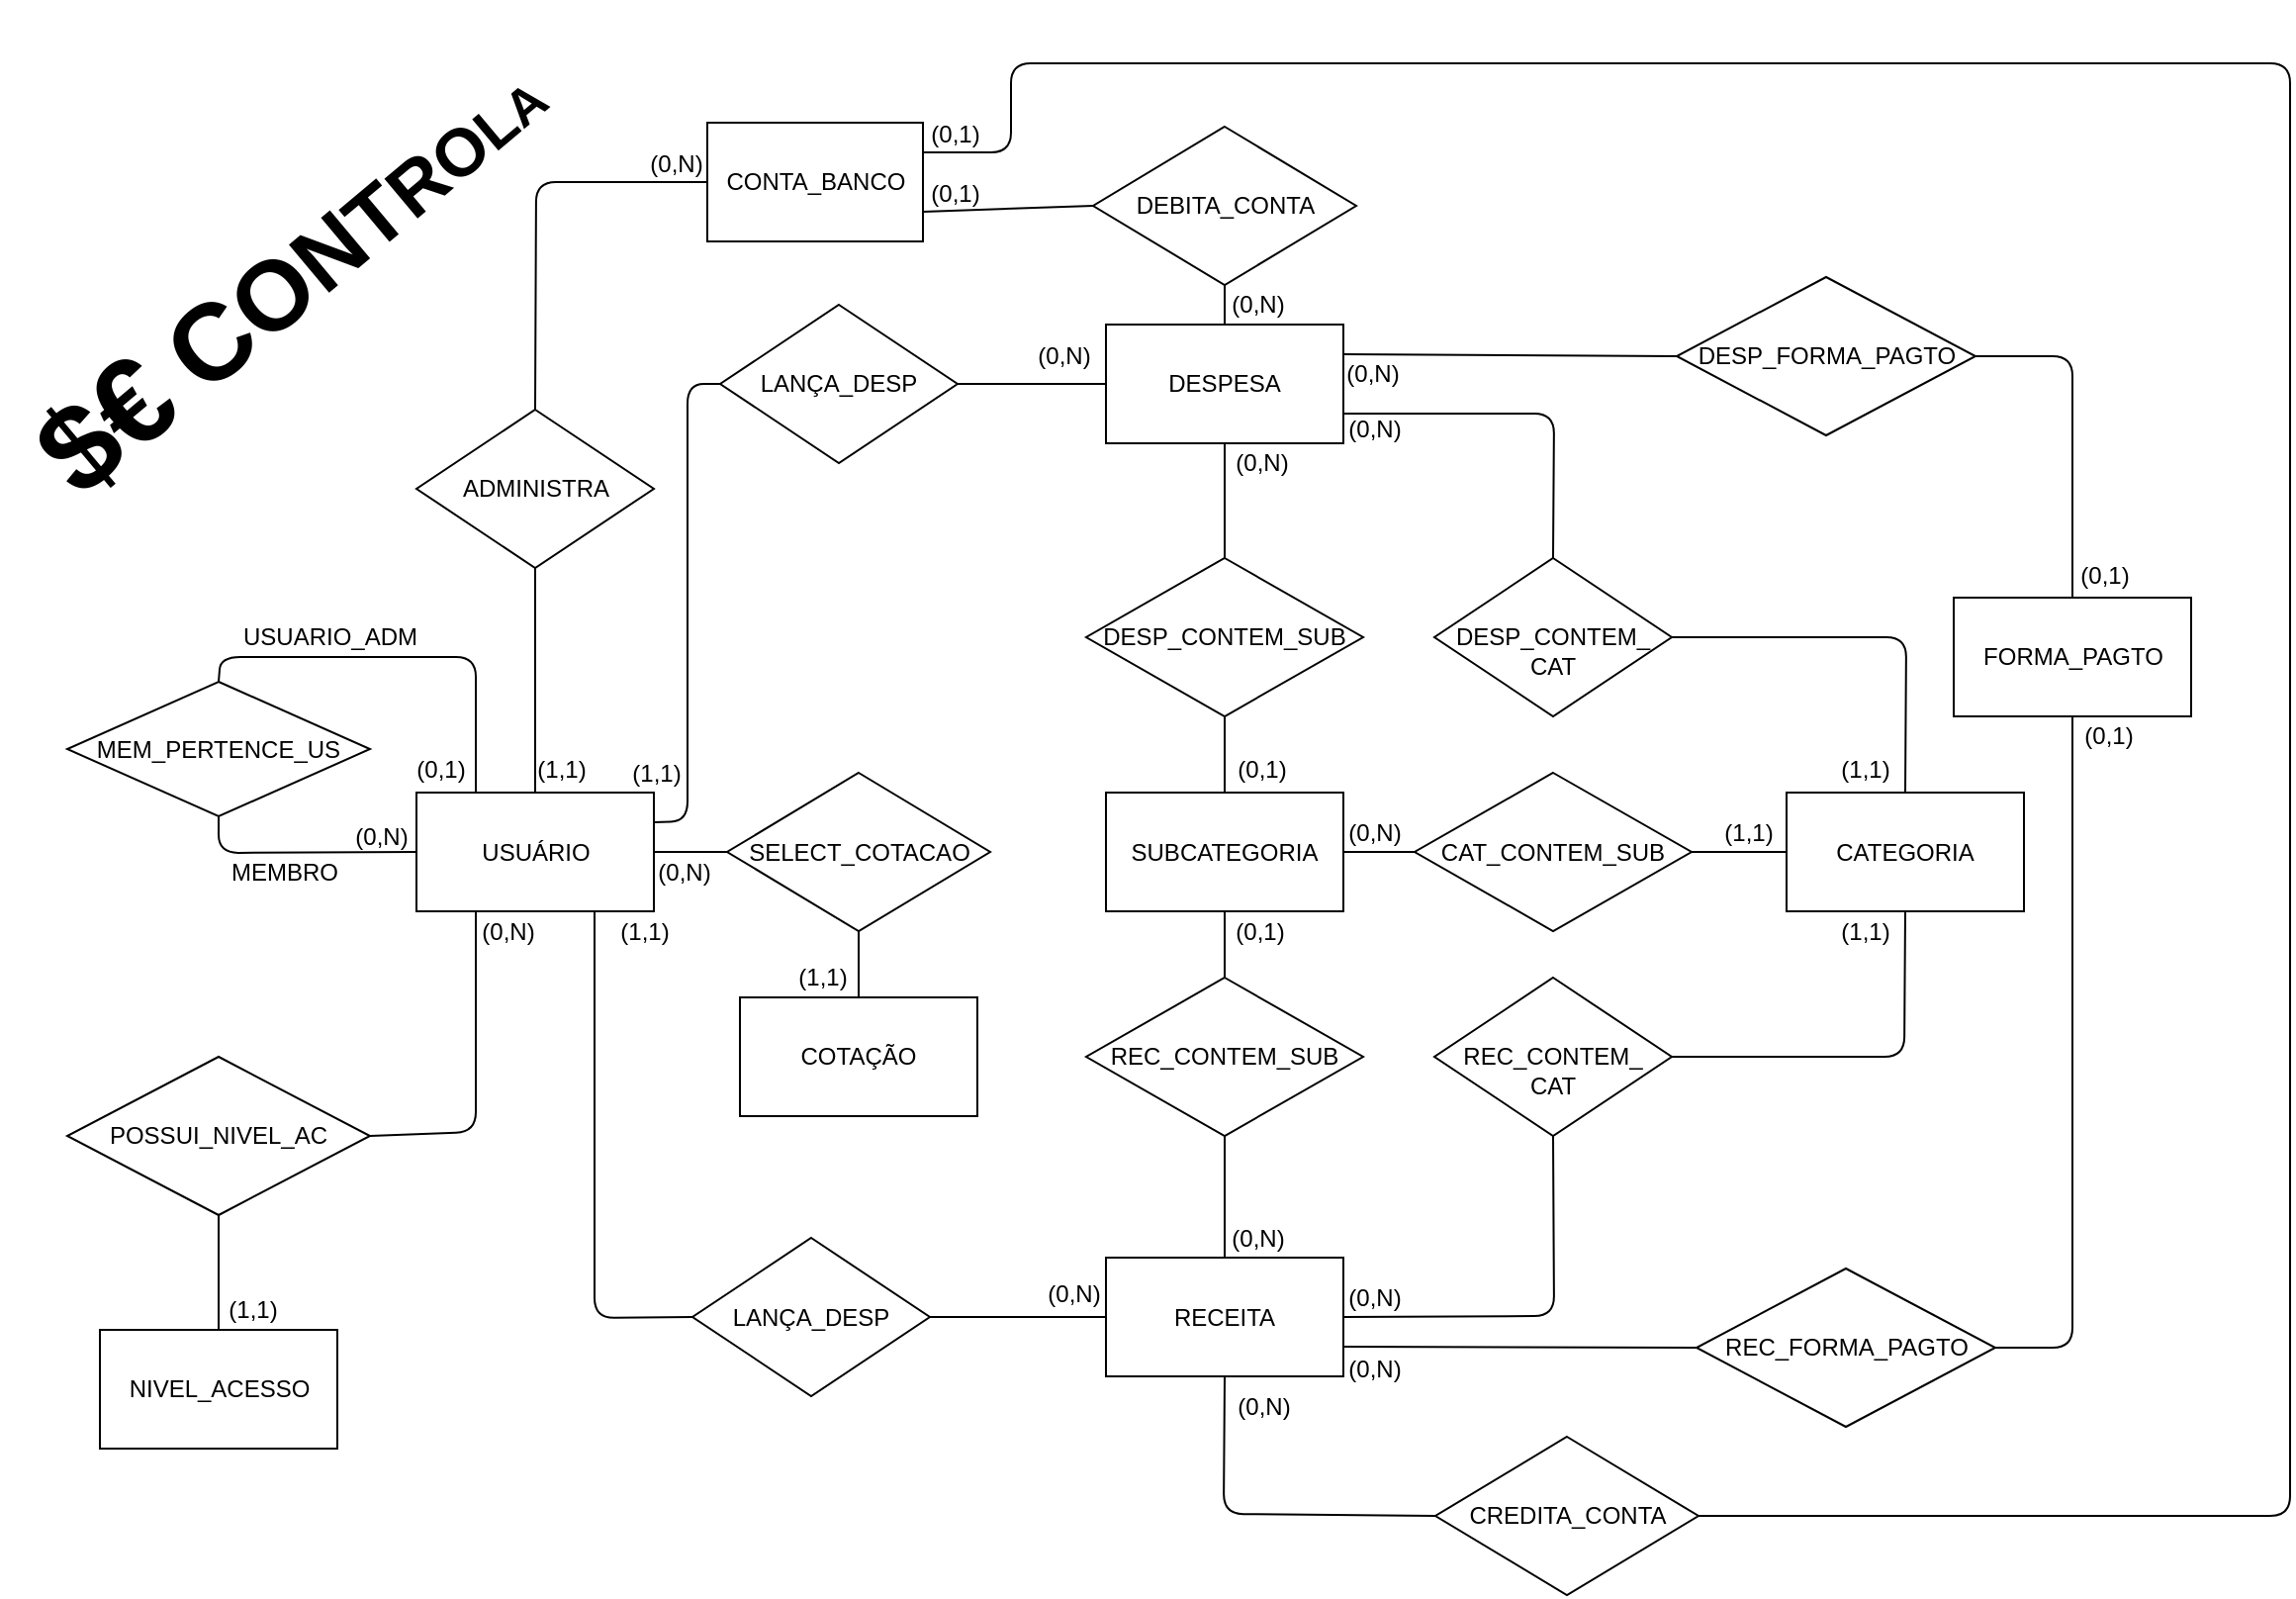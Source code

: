 <mxfile version="10.6.0" type="device"><diagram id="tousn6SjiGFlPCL9tkzz" name="Page-1"><mxGraphModel dx="1400" dy="725" grid="1" gridSize="10" guides="1" tooltips="1" connect="1" arrows="1" fold="1" page="1" pageScale="1" pageWidth="1169" pageHeight="827" math="0" shadow="0"><root><mxCell id="0"/><mxCell id="1" parent="0"/><mxCell id="MmMLsfaBCg3OpJFRKgYK-1" value="USUÁRIO&lt;br&gt;" style="rounded=0;whiteSpace=wrap;html=1;" parent="1" vertex="1"><mxGeometry x="209.5" y="410.5" width="120" height="60" as="geometry"/></mxCell><mxCell id="MmMLsfaBCg3OpJFRKgYK-2" value="SUBCATEGORIA&lt;br&gt;" style="rounded=0;whiteSpace=wrap;html=1;" parent="1" vertex="1"><mxGeometry x="558" y="410.5" width="120" height="60" as="geometry"/></mxCell><mxCell id="MmMLsfaBCg3OpJFRKgYK-3" value="CATEGORIA&lt;br&gt;" style="rounded=0;whiteSpace=wrap;html=1;" parent="1" vertex="1"><mxGeometry x="902" y="410.5" width="120" height="60" as="geometry"/></mxCell><mxCell id="MmMLsfaBCg3OpJFRKgYK-5" value="DESPESA&lt;br&gt;" style="rounded=0;whiteSpace=wrap;html=1;" parent="1" vertex="1"><mxGeometry x="558" y="174" width="120" height="60" as="geometry"/></mxCell><mxCell id="MmMLsfaBCg3OpJFRKgYK-7" value="CAT_CONTEM_SUB" style="rhombus;whiteSpace=wrap;html=1;" parent="1" vertex="1"><mxGeometry x="714" y="400.5" width="140" height="80" as="geometry"/></mxCell><mxCell id="MmMLsfaBCg3OpJFRKgYK-9" value="&lt;br&gt;DESP_CONTEM_ CAT" style="rhombus;whiteSpace=wrap;html=1;" parent="1" vertex="1"><mxGeometry x="724" y="292" width="120" height="80" as="geometry"/></mxCell><mxCell id="MmMLsfaBCg3OpJFRKgYK-11" value="LANÇA_DESP" style="rhombus;whiteSpace=wrap;html=1;" parent="1" vertex="1"><mxGeometry x="363" y="164" width="120" height="80" as="geometry"/></mxCell><mxCell id="MmMLsfaBCg3OpJFRKgYK-15" value="RECEITA" style="rounded=0;whiteSpace=wrap;html=1;" parent="1" vertex="1"><mxGeometry x="558" y="645.5" width="120" height="60" as="geometry"/></mxCell><mxCell id="MmMLsfaBCg3OpJFRKgYK-17" value="&lt;br&gt;REC_CONTEM_&lt;br&gt;CAT&lt;br&gt;" style="rhombus;whiteSpace=wrap;html=1;" parent="1" vertex="1"><mxGeometry x="724" y="504" width="120" height="80" as="geometry"/></mxCell><mxCell id="MmMLsfaBCg3OpJFRKgYK-18" value="LANÇA_DESP" style="rhombus;whiteSpace=wrap;html=1;" parent="1" vertex="1"><mxGeometry x="349" y="635.5" width="120" height="80" as="geometry"/></mxCell><mxCell id="MmMLsfaBCg3OpJFRKgYK-23" value="" style="endArrow=none;html=1;entryX=0;entryY=0.5;entryDx=0;entryDy=0;exitX=1;exitY=0.25;exitDx=0;exitDy=0;" parent="1" source="MmMLsfaBCg3OpJFRKgYK-1" target="MmMLsfaBCg3OpJFRKgYK-11" edge="1"><mxGeometry width="50" height="50" relative="1" as="geometry"><mxPoint x="419.5" y="420.5" as="sourcePoint"/><mxPoint x="469.5" y="370.5" as="targetPoint"/><Array as="points"><mxPoint x="346.5" y="425"/><mxPoint x="346.5" y="204"/></Array></mxGeometry></mxCell><mxCell id="MmMLsfaBCg3OpJFRKgYK-25" value="" style="endArrow=none;html=1;entryX=0;entryY=0.5;entryDx=0;entryDy=0;exitX=0.75;exitY=1;exitDx=0;exitDy=0;" parent="1" source="MmMLsfaBCg3OpJFRKgYK-1" target="MmMLsfaBCg3OpJFRKgYK-18" edge="1"><mxGeometry width="50" height="50" relative="1" as="geometry"><mxPoint x="279.5" y="420.5" as="sourcePoint"/><mxPoint x="419.5" y="270.5" as="targetPoint"/><Array as="points"><mxPoint x="299.5" y="676"/></Array></mxGeometry></mxCell><mxCell id="MmMLsfaBCg3OpJFRKgYK-27" value="" style="endArrow=none;html=1;strokeColor=#000000;entryX=0;entryY=0.5;entryDx=0;entryDy=0;exitX=1;exitY=0.5;exitDx=0;exitDy=0;" parent="1" source="MmMLsfaBCg3OpJFRKgYK-11" target="MmMLsfaBCg3OpJFRKgYK-5" edge="1"><mxGeometry width="50" height="50" relative="1" as="geometry"><mxPoint x="533.5" y="324" as="sourcePoint"/><mxPoint x="583.5" y="274" as="targetPoint"/></mxGeometry></mxCell><mxCell id="MmMLsfaBCg3OpJFRKgYK-28" value="" style="endArrow=none;html=1;strokeColor=#000000;exitX=0.5;exitY=0;exitDx=0;exitDy=0;entryX=1;entryY=0.75;entryDx=0;entryDy=0;" parent="1" source="MmMLsfaBCg3OpJFRKgYK-9" target="MmMLsfaBCg3OpJFRKgYK-5" edge="1"><mxGeometry width="50" height="50" relative="1" as="geometry"><mxPoint x="543.5" y="334" as="sourcePoint"/><mxPoint x="678.5" y="204" as="targetPoint"/><Array as="points"><mxPoint x="784.5" y="219"/></Array></mxGeometry></mxCell><mxCell id="MmMLsfaBCg3OpJFRKgYK-31" value="" style="endArrow=none;html=1;strokeColor=#000000;entryX=1;entryY=0.5;entryDx=0;entryDy=0;exitX=0.5;exitY=0;exitDx=0;exitDy=0;" parent="1" source="MmMLsfaBCg3OpJFRKgYK-3" target="MmMLsfaBCg3OpJFRKgYK-9" edge="1"><mxGeometry width="50" height="50" relative="1" as="geometry"><mxPoint x="499.5" y="420.5" as="sourcePoint"/><mxPoint x="549.5" y="370.5" as="targetPoint"/><Array as="points"><mxPoint x="962.5" y="332"/></Array></mxGeometry></mxCell><mxCell id="MmMLsfaBCg3OpJFRKgYK-34" value="" style="endArrow=none;html=1;strokeColor=#000000;exitX=1;exitY=0.5;exitDx=0;exitDy=0;entryX=0;entryY=0.5;entryDx=0;entryDy=0;" parent="1" source="MmMLsfaBCg3OpJFRKgYK-7" target="MmMLsfaBCg3OpJFRKgYK-3" edge="1"><mxGeometry width="50" height="50" relative="1" as="geometry"><mxPoint x="566" y="450.5" as="sourcePoint"/><mxPoint x="875" y="429" as="targetPoint"/></mxGeometry></mxCell><mxCell id="MmMLsfaBCg3OpJFRKgYK-35" value="" style="endArrow=none;html=1;strokeColor=#000000;exitX=1;exitY=0.5;exitDx=0;exitDy=0;entryX=0.5;entryY=1;entryDx=0;entryDy=0;" parent="1" source="MmMLsfaBCg3OpJFRKgYK-17" target="MmMLsfaBCg3OpJFRKgYK-3" edge="1"><mxGeometry width="50" height="50" relative="1" as="geometry"><mxPoint x="539.5" y="460.5" as="sourcePoint"/><mxPoint x="849.5" y="560.5" as="targetPoint"/><Array as="points"><mxPoint x="961.5" y="544"/></Array></mxGeometry></mxCell><mxCell id="MmMLsfaBCg3OpJFRKgYK-36" value="" style="endArrow=none;html=1;strokeColor=#000000;entryX=0.5;entryY=1;entryDx=0;entryDy=0;exitX=1;exitY=0.5;exitDx=0;exitDy=0;" parent="1" source="MmMLsfaBCg3OpJFRKgYK-15" target="MmMLsfaBCg3OpJFRKgYK-17" edge="1"><mxGeometry width="50" height="50" relative="1" as="geometry"><mxPoint x="719.5" y="615.5" as="sourcePoint"/><mxPoint x="659.5" y="455.5" as="targetPoint"/><Array as="points"><mxPoint x="784.5" y="675"/></Array></mxGeometry></mxCell><mxCell id="MmMLsfaBCg3OpJFRKgYK-37" value="" style="endArrow=none;html=1;strokeColor=#000000;entryX=1;entryY=0.5;entryDx=0;entryDy=0;" parent="1" source="MmMLsfaBCg3OpJFRKgYK-15" target="MmMLsfaBCg3OpJFRKgYK-18" edge="1"><mxGeometry width="50" height="50" relative="1" as="geometry"><mxPoint x="619.5" y="515.5" as="sourcePoint"/><mxPoint x="669.5" y="465.5" as="targetPoint"/></mxGeometry></mxCell><mxCell id="MmMLsfaBCg3OpJFRKgYK-39" value="" style="endArrow=none;html=1;strokeColor=#000000;entryX=0;entryY=0.5;entryDx=0;entryDy=0;exitX=1;exitY=0.5;exitDx=0;exitDy=0;" parent="1" source="MmMLsfaBCg3OpJFRKgYK-2" target="MmMLsfaBCg3OpJFRKgYK-7" edge="1"><mxGeometry width="50" height="50" relative="1" as="geometry"><mxPoint x="580" y="462.5" as="sourcePoint"/><mxPoint x="630" y="412.5" as="targetPoint"/></mxGeometry></mxCell><mxCell id="MmMLsfaBCg3OpJFRKgYK-41" value="(0,N)" style="text;html=1;strokeColor=none;fillColor=none;align=center;verticalAlign=middle;whiteSpace=wrap;rounded=0;" parent="1" vertex="1"><mxGeometry x="674" y="655.5" width="40" height="20" as="geometry"/></mxCell><mxCell id="MmMLsfaBCg3OpJFRKgYK-42" value="(0,N)" style="text;html=1;strokeColor=none;fillColor=none;align=center;verticalAlign=middle;whiteSpace=wrap;rounded=0;" parent="1" vertex="1"><mxGeometry x="674" y="217" width="40" height="20" as="geometry"/></mxCell><mxCell id="MmMLsfaBCg3OpJFRKgYK-43" value="(1,1)" style="text;html=1;strokeColor=none;fillColor=none;align=center;verticalAlign=middle;whiteSpace=wrap;rounded=0;" parent="1" vertex="1"><mxGeometry x="922" y="388.5" width="40" height="20" as="geometry"/></mxCell><mxCell id="MmMLsfaBCg3OpJFRKgYK-44" value="(1,1)" style="text;html=1;strokeColor=none;fillColor=none;align=center;verticalAlign=middle;whiteSpace=wrap;rounded=0;" parent="1" vertex="1"><mxGeometry x="310.5" y="390.5" width="40" height="20" as="geometry"/></mxCell><mxCell id="MmMLsfaBCg3OpJFRKgYK-45" value="(0,N)" style="text;html=1;strokeColor=none;fillColor=none;align=center;verticalAlign=middle;whiteSpace=wrap;rounded=0;" parent="1" vertex="1"><mxGeometry x="516.5" y="180" width="40" height="20" as="geometry"/></mxCell><mxCell id="MmMLsfaBCg3OpJFRKgYK-46" value="(1,1)" style="text;html=1;strokeColor=none;fillColor=none;align=center;verticalAlign=middle;whiteSpace=wrap;rounded=0;" parent="1" vertex="1"><mxGeometry x="305" y="470.5" width="40" height="20" as="geometry"/></mxCell><mxCell id="MmMLsfaBCg3OpJFRKgYK-47" value="(0,N)" style="text;html=1;strokeColor=none;fillColor=none;align=center;verticalAlign=middle;whiteSpace=wrap;rounded=0;" parent="1" vertex="1"><mxGeometry x="521.5" y="653.5" width="40" height="20" as="geometry"/></mxCell><mxCell id="MmMLsfaBCg3OpJFRKgYK-49" value="(1,1)" style="text;html=1;strokeColor=none;fillColor=none;align=center;verticalAlign=middle;whiteSpace=wrap;rounded=0;" parent="1" vertex="1"><mxGeometry x="922" y="470.5" width="40" height="20" as="geometry"/></mxCell><mxCell id="5l_wIUQNHZzpNoCUBUFg-10" value="DESP_CONTEM_SUB" style="rhombus;whiteSpace=wrap;html=1;" parent="1" vertex="1"><mxGeometry x="548" y="292" width="140" height="80" as="geometry"/></mxCell><mxCell id="5l_wIUQNHZzpNoCUBUFg-11" value="REC_CONTEM_SUB" style="rhombus;whiteSpace=wrap;html=1;" parent="1" vertex="1"><mxGeometry x="548" y="504" width="140" height="80" as="geometry"/></mxCell><mxCell id="5l_wIUQNHZzpNoCUBUFg-14" value="" style="endArrow=none;html=1;entryX=0.5;entryY=1;entryDx=0;entryDy=0;exitX=0.5;exitY=0;exitDx=0;exitDy=0;" parent="1" source="MmMLsfaBCg3OpJFRKgYK-15" target="5l_wIUQNHZzpNoCUBUFg-11" edge="1"><mxGeometry width="50" height="50" relative="1" as="geometry"><mxPoint x="459.5" y="379" as="sourcePoint"/><mxPoint x="509.5" y="329" as="targetPoint"/></mxGeometry></mxCell><mxCell id="5l_wIUQNHZzpNoCUBUFg-15" value="" style="endArrow=none;html=1;entryX=0.5;entryY=1;entryDx=0;entryDy=0;exitX=0.5;exitY=0;exitDx=0;exitDy=0;" parent="1" source="5l_wIUQNHZzpNoCUBUFg-11" target="MmMLsfaBCg3OpJFRKgYK-2" edge="1"><mxGeometry width="50" height="50" relative="1" as="geometry"><mxPoint x="469.5" y="389" as="sourcePoint"/><mxPoint x="519.5" y="339" as="targetPoint"/></mxGeometry></mxCell><mxCell id="5l_wIUQNHZzpNoCUBUFg-16" value="" style="endArrow=none;html=1;entryX=0.5;entryY=0;entryDx=0;entryDy=0;exitX=0.5;exitY=1;exitDx=0;exitDy=0;" parent="1" source="5l_wIUQNHZzpNoCUBUFg-10" target="MmMLsfaBCg3OpJFRKgYK-2" edge="1"><mxGeometry width="50" height="50" relative="1" as="geometry"><mxPoint x="479.5" y="399" as="sourcePoint"/><mxPoint x="529.5" y="349" as="targetPoint"/></mxGeometry></mxCell><mxCell id="5l_wIUQNHZzpNoCUBUFg-17" value="" style="endArrow=none;html=1;entryX=0.5;entryY=1;entryDx=0;entryDy=0;exitX=0.5;exitY=0;exitDx=0;exitDy=0;" parent="1" source="5l_wIUQNHZzpNoCUBUFg-10" target="MmMLsfaBCg3OpJFRKgYK-5" edge="1"><mxGeometry width="50" height="50" relative="1" as="geometry"><mxPoint x="489.5" y="409" as="sourcePoint"/><mxPoint x="539.5" y="359" as="targetPoint"/></mxGeometry></mxCell><mxCell id="5l_wIUQNHZzpNoCUBUFg-18" value="(0,N)" style="text;html=1;strokeColor=none;fillColor=none;align=center;verticalAlign=middle;whiteSpace=wrap;rounded=0;" parent="1" vertex="1"><mxGeometry x="616.5" y="234" width="40" height="20" as="geometry"/></mxCell><mxCell id="5l_wIUQNHZzpNoCUBUFg-19" value="(0,1)" style="text;html=1;strokeColor=none;fillColor=none;align=center;verticalAlign=middle;whiteSpace=wrap;rounded=0;" parent="1" vertex="1"><mxGeometry x="616.5" y="388.5" width="40" height="20" as="geometry"/></mxCell><mxCell id="5l_wIUQNHZzpNoCUBUFg-20" value="(0,1)" style="text;html=1;strokeColor=none;fillColor=none;align=center;verticalAlign=middle;whiteSpace=wrap;rounded=0;" parent="1" vertex="1"><mxGeometry x="616" y="470.5" width="40" height="20" as="geometry"/></mxCell><mxCell id="5l_wIUQNHZzpNoCUBUFg-21" value="(0,N)" style="text;html=1;strokeColor=none;fillColor=none;align=center;verticalAlign=middle;whiteSpace=wrap;rounded=0;" parent="1" vertex="1"><mxGeometry x="615" y="625.5" width="40" height="20" as="geometry"/></mxCell><mxCell id="5l_wIUQNHZzpNoCUBUFg-22" value="COTAÇÃO&lt;br&gt;" style="rounded=0;whiteSpace=wrap;html=1;" parent="1" vertex="1"><mxGeometry x="373" y="514" width="120" height="60" as="geometry"/></mxCell><mxCell id="5l_wIUQNHZzpNoCUBUFg-24" value="SELECT_COTACAO" style="rhombus;whiteSpace=wrap;html=1;" parent="1" vertex="1"><mxGeometry x="366.5" y="400.5" width="133" height="80" as="geometry"/></mxCell><mxCell id="5l_wIUQNHZzpNoCUBUFg-25" value="" style="endArrow=none;html=1;entryX=0;entryY=0.5;entryDx=0;entryDy=0;exitX=1;exitY=0.5;exitDx=0;exitDy=0;" parent="1" source="MmMLsfaBCg3OpJFRKgYK-1" target="5l_wIUQNHZzpNoCUBUFg-24" edge="1"><mxGeometry width="50" height="50" relative="1" as="geometry"><mxPoint x="322" y="552" as="sourcePoint"/><mxPoint x="372" y="502" as="targetPoint"/></mxGeometry></mxCell><mxCell id="5l_wIUQNHZzpNoCUBUFg-26" value="" style="endArrow=none;html=1;entryX=0.5;entryY=1;entryDx=0;entryDy=0;exitX=0.5;exitY=0;exitDx=0;exitDy=0;" parent="1" source="5l_wIUQNHZzpNoCUBUFg-22" target="5l_wIUQNHZzpNoCUBUFg-24" edge="1"><mxGeometry width="50" height="50" relative="1" as="geometry"><mxPoint x="316" y="562" as="sourcePoint"/><mxPoint x="366" y="512" as="targetPoint"/></mxGeometry></mxCell><mxCell id="5l_wIUQNHZzpNoCUBUFg-27" value="(1,1)" style="text;html=1;strokeColor=none;fillColor=none;align=center;verticalAlign=middle;whiteSpace=wrap;rounded=0;" parent="1" vertex="1"><mxGeometry x="395" y="494" width="40" height="20" as="geometry"/></mxCell><mxCell id="5l_wIUQNHZzpNoCUBUFg-28" value="(0,N)" style="text;html=1;strokeColor=none;fillColor=none;align=center;verticalAlign=middle;whiteSpace=wrap;rounded=0;" parent="1" vertex="1"><mxGeometry x="325" y="440.5" width="40" height="20" as="geometry"/></mxCell><mxCell id="5l_wIUQNHZzpNoCUBUFg-29" value="NIVEL_ACESSO&lt;br&gt;" style="rounded=0;whiteSpace=wrap;html=1;" parent="1" vertex="1"><mxGeometry x="49.5" y="682" width="120" height="60" as="geometry"/></mxCell><mxCell id="5l_wIUQNHZzpNoCUBUFg-30" value="POSSUI_NIVEL_AC" style="rhombus;whiteSpace=wrap;html=1;" parent="1" vertex="1"><mxGeometry x="33" y="544" width="153" height="80" as="geometry"/></mxCell><mxCell id="5l_wIUQNHZzpNoCUBUFg-31" value="" style="endArrow=none;html=1;entryX=0.5;entryY=1;entryDx=0;entryDy=0;exitX=0.5;exitY=0;exitDx=0;exitDy=0;" parent="1" source="5l_wIUQNHZzpNoCUBUFg-29" target="5l_wIUQNHZzpNoCUBUFg-30" edge="1"><mxGeometry width="50" height="50" relative="1" as="geometry"><mxPoint x="33.5" y="705" as="sourcePoint"/><mxPoint x="83.5" y="655" as="targetPoint"/></mxGeometry></mxCell><mxCell id="5l_wIUQNHZzpNoCUBUFg-32" value="(1,1)" style="text;html=1;strokeColor=none;fillColor=none;align=center;verticalAlign=middle;whiteSpace=wrap;rounded=0;" parent="1" vertex="1"><mxGeometry x="106.5" y="662" width="40" height="20" as="geometry"/></mxCell><mxCell id="5l_wIUQNHZzpNoCUBUFg-33" value="" style="endArrow=none;html=1;entryX=0.25;entryY=1;entryDx=0;entryDy=0;exitX=1;exitY=0.5;exitDx=0;exitDy=0;" parent="1" source="5l_wIUQNHZzpNoCUBUFg-30" target="MmMLsfaBCg3OpJFRKgYK-1" edge="1"><mxGeometry width="50" height="50" relative="1" as="geometry"><mxPoint x="161.294" y="470.588" as="sourcePoint"/><mxPoint x="214.235" y="470.588" as="targetPoint"/><Array as="points"><mxPoint x="239.5" y="582"/></Array></mxGeometry></mxCell><mxCell id="5l_wIUQNHZzpNoCUBUFg-34" value="(0,N)" style="text;html=1;strokeColor=none;fillColor=none;align=center;verticalAlign=middle;whiteSpace=wrap;rounded=0;" parent="1" vertex="1"><mxGeometry x="235.5" y="470.5" width="40" height="20" as="geometry"/></mxCell><mxCell id="pxrhTVIZLqQxWjyJgIC2-4" value="CONTA_BANCO" style="rounded=0;whiteSpace=wrap;html=1;" parent="1" vertex="1"><mxGeometry x="356.5" y="72" width="109" height="60" as="geometry"/></mxCell><mxCell id="pxrhTVIZLqQxWjyJgIC2-7" value="CREDITA_CONTA&lt;br&gt;" style="rhombus;whiteSpace=wrap;html=1;" parent="1" vertex="1"><mxGeometry x="724.5" y="736" width="133" height="80" as="geometry"/></mxCell><mxCell id="pxrhTVIZLqQxWjyJgIC2-8" value="FORMA_PAGTO" style="rounded=0;whiteSpace=wrap;html=1;" parent="1" vertex="1"><mxGeometry x="986.5" y="312" width="120" height="60" as="geometry"/></mxCell><mxCell id="pxrhTVIZLqQxWjyJgIC2-9" value="(0,1)" style="text;html=1;strokeColor=none;fillColor=none;align=center;verticalAlign=middle;whiteSpace=wrap;rounded=0;" parent="1" vertex="1"><mxGeometry x="461.5" y="68" width="40" height="20" as="geometry"/></mxCell><mxCell id="pxrhTVIZLqQxWjyJgIC2-10" value="(0,N)" style="text;html=1;strokeColor=none;fillColor=none;align=center;verticalAlign=middle;whiteSpace=wrap;rounded=0;" parent="1" vertex="1"><mxGeometry x="615" y="154" width="40" height="20" as="geometry"/></mxCell><mxCell id="pxrhTVIZLqQxWjyJgIC2-11" value="DEBITA_CONTA" style="rhombus;whiteSpace=wrap;html=1;" parent="1" vertex="1"><mxGeometry x="551.5" y="74" width="133" height="80" as="geometry"/></mxCell><mxCell id="pxrhTVIZLqQxWjyJgIC2-12" value="" style="endArrow=none;html=1;strokeColor=#000000;entryX=0.5;entryY=0;entryDx=0;entryDy=0;exitX=1;exitY=0.5;exitDx=0;exitDy=0;" parent="1" source="pxrhTVIZLqQxWjyJgIC2-24" target="pxrhTVIZLqQxWjyJgIC2-8" edge="1"><mxGeometry width="50" height="50" relative="1" as="geometry"><mxPoint x="527.143" y="57.357" as="sourcePoint"/><mxPoint x="611.429" y="57.357" as="targetPoint"/><Array as="points"><mxPoint x="1046.5" y="190"/></Array></mxGeometry></mxCell><mxCell id="pxrhTVIZLqQxWjyJgIC2-16" value="" style="endArrow=none;html=1;strokeColor=#000000;entryX=0;entryY=0.5;entryDx=0;entryDy=0;exitX=0.5;exitY=1;exitDx=0;exitDy=0;" parent="1" source="MmMLsfaBCg3OpJFRKgYK-15" target="pxrhTVIZLqQxWjyJgIC2-7" edge="1"><mxGeometry width="50" height="50" relative="1" as="geometry"><mxPoint x="713.929" y="685.286" as="sourcePoint"/><mxPoint x="815.357" y="685.286" as="targetPoint"/><Array as="points"><mxPoint x="617.5" y="775"/></Array></mxGeometry></mxCell><mxCell id="pxrhTVIZLqQxWjyJgIC2-17" value="" style="endArrow=none;html=1;strokeColor=#000000;entryX=1;entryY=0.25;entryDx=0;entryDy=0;exitX=1;exitY=0.5;exitDx=0;exitDy=0;" parent="1" source="pxrhTVIZLqQxWjyJgIC2-7" target="pxrhTVIZLqQxWjyJgIC2-4" edge="1"><mxGeometry width="50" height="50" relative="1" as="geometry"><mxPoint x="659.429" y="724.786" as="sourcePoint"/><mxPoint x="760.857" y="724.786" as="targetPoint"/><Array as="points"><mxPoint x="1156.5" y="776"/><mxPoint x="1156.5" y="42"/><mxPoint x="510" y="42"/><mxPoint x="510" y="87"/></Array></mxGeometry></mxCell><mxCell id="pxrhTVIZLqQxWjyJgIC2-18" value="(0,N)" style="text;html=1;strokeColor=none;fillColor=none;align=center;verticalAlign=middle;whiteSpace=wrap;rounded=0;" parent="1" vertex="1"><mxGeometry x="321" y="83" width="40" height="20" as="geometry"/></mxCell><mxCell id="pxrhTVIZLqQxWjyJgIC2-19" value="(0,N)" style="text;html=1;strokeColor=none;fillColor=none;align=center;verticalAlign=middle;whiteSpace=wrap;rounded=0;" parent="1" vertex="1"><mxGeometry x="674" y="692" width="40" height="20" as="geometry"/></mxCell><mxCell id="pxrhTVIZLqQxWjyJgIC2-21" value="" style="endArrow=none;html=1;strokeColor=#000000;entryX=0.5;entryY=1;entryDx=0;entryDy=0;exitX=1;exitY=0.5;exitDx=0;exitDy=0;" parent="1" source="pxrhTVIZLqQxWjyJgIC2-27" target="pxrhTVIZLqQxWjyJgIC2-8" edge="1"><mxGeometry width="50" height="50" relative="1" as="geometry"><mxPoint x="854.5" y="786" as="sourcePoint"/><mxPoint x="1092.5" y="589" as="targetPoint"/><Array as="points"><mxPoint x="1046.5" y="691"/><mxPoint x="1046.5" y="492"/></Array></mxGeometry></mxCell><mxCell id="pxrhTVIZLqQxWjyJgIC2-24" value="DESP_FORMA_PAGTO" style="rhombus;whiteSpace=wrap;html=1;" parent="1" vertex="1"><mxGeometry x="846.5" y="150" width="151" height="80" as="geometry"/></mxCell><mxCell id="pxrhTVIZLqQxWjyJgIC2-26" value="" style="endArrow=none;html=1;entryX=1;entryY=0.25;entryDx=0;entryDy=0;exitX=0;exitY=0.5;exitDx=0;exitDy=0;" parent="1" source="pxrhTVIZLqQxWjyJgIC2-24" target="MmMLsfaBCg3OpJFRKgYK-5" edge="1"><mxGeometry width="50" height="50" relative="1" as="geometry"><mxPoint x="816.286" y="192.857" as="sourcePoint"/><mxPoint x="816.286" y="135.143" as="targetPoint"/></mxGeometry></mxCell><mxCell id="pxrhTVIZLqQxWjyJgIC2-27" value="REC_FORMA_PAGTO" style="rhombus;whiteSpace=wrap;html=1;" parent="1" vertex="1"><mxGeometry x="856.5" y="651" width="151" height="80" as="geometry"/></mxCell><mxCell id="pxrhTVIZLqQxWjyJgIC2-31" value="" style="endArrow=none;html=1;entryX=0;entryY=0.5;entryDx=0;entryDy=0;exitX=1;exitY=0.75;exitDx=0;exitDy=0;" parent="1" source="MmMLsfaBCg3OpJFRKgYK-15" target="pxrhTVIZLqQxWjyJgIC2-27" edge="1"><mxGeometry width="50" height="50" relative="1" as="geometry"><mxPoint x="627.786" y="655.286" as="sourcePoint"/><mxPoint x="627.786" y="593.857" as="targetPoint"/></mxGeometry></mxCell><mxCell id="pxrhTVIZLqQxWjyJgIC2-32" value="MEM_PERTENCE_US" style="rhombus;whiteSpace=wrap;html=1;" parent="1" vertex="1"><mxGeometry x="33" y="354.5" width="153" height="68" as="geometry"/></mxCell><mxCell id="pxrhTVIZLqQxWjyJgIC2-35" value="" style="endArrow=none;html=1;entryX=0.5;entryY=0;entryDx=0;entryDy=0;exitX=0.25;exitY=0;exitDx=0;exitDy=0;" parent="1" source="MmMLsfaBCg3OpJFRKgYK-1" target="pxrhTVIZLqQxWjyJgIC2-32" edge="1"><mxGeometry width="50" height="50" relative="1" as="geometry"><mxPoint x="176.4" y="417.5" as="sourcePoint"/><mxPoint x="176.4" y="383.9" as="targetPoint"/><Array as="points"><mxPoint x="239.5" y="342"/><mxPoint x="110.5" y="342"/></Array></mxGeometry></mxCell><mxCell id="pxrhTVIZLqQxWjyJgIC2-37" value="USUARIO_ADM&lt;br&gt;" style="text;html=1;strokeColor=none;fillColor=none;align=center;verticalAlign=middle;whiteSpace=wrap;rounded=0;" parent="1" vertex="1"><mxGeometry x="146" y="322" width="40" height="20" as="geometry"/></mxCell><mxCell id="pxrhTVIZLqQxWjyJgIC2-40" value="(0,N)" style="text;html=1;strokeColor=none;fillColor=none;align=center;verticalAlign=middle;whiteSpace=wrap;rounded=0;" parent="1" vertex="1"><mxGeometry x="618" y="711" width="40" height="20" as="geometry"/></mxCell><mxCell id="pxrhTVIZLqQxWjyJgIC2-41" value="(0,1)" style="text;html=1;strokeColor=none;fillColor=none;align=center;verticalAlign=middle;whiteSpace=wrap;rounded=0;" parent="1" vertex="1"><mxGeometry x="1044.5" y="372" width="40" height="20" as="geometry"/></mxCell><mxCell id="CuFdQVsIRZeHOjZ8WUIv-1" value="" style="endArrow=none;html=1;strokeColor=#000000;entryX=0;entryY=0.5;entryDx=0;entryDy=0;exitX=0.5;exitY=1;exitDx=0;exitDy=0;" parent="1" source="pxrhTVIZLqQxWjyJgIC2-32" target="MmMLsfaBCg3OpJFRKgYK-1" edge="1"><mxGeometry width="50" height="50" relative="1" as="geometry"><mxPoint x="105.548" y="450.5" as="sourcePoint"/><mxPoint x="141.548" y="450.5" as="targetPoint"/><Array as="points"><mxPoint x="109.5" y="441"/></Array></mxGeometry></mxCell><mxCell id="CuFdQVsIRZeHOjZ8WUIv-2" value="MEMBRO&lt;br&gt;" style="text;html=1;strokeColor=none;fillColor=none;align=center;verticalAlign=middle;whiteSpace=wrap;rounded=0;" parent="1" vertex="1"><mxGeometry x="122.5" y="440.5" width="40" height="20" as="geometry"/></mxCell><mxCell id="CuFdQVsIRZeHOjZ8WUIv-3" value="(0,1)" style="text;html=1;strokeColor=none;fillColor=none;align=center;verticalAlign=middle;whiteSpace=wrap;rounded=0;" parent="1" vertex="1"><mxGeometry x="201.5" y="388.5" width="40" height="20" as="geometry"/></mxCell><mxCell id="CuFdQVsIRZeHOjZ8WUIv-4" value="(0,N)" style="text;html=1;strokeColor=none;fillColor=none;align=center;verticalAlign=middle;whiteSpace=wrap;rounded=0;" parent="1" vertex="1"><mxGeometry x="171.5" y="422.5" width="40" height="20" as="geometry"/></mxCell><mxCell id="CuFdQVsIRZeHOjZ8WUIv-5" value="(0,N)" style="text;html=1;strokeColor=none;fillColor=none;align=center;verticalAlign=middle;whiteSpace=wrap;rounded=0;" parent="1" vertex="1"><mxGeometry x="673" y="189" width="40" height="20" as="geometry"/></mxCell><mxCell id="CuFdQVsIRZeHOjZ8WUIv-6" value="(0,1)" style="text;html=1;strokeColor=none;fillColor=none;align=center;verticalAlign=middle;whiteSpace=wrap;rounded=0;" parent="1" vertex="1"><mxGeometry x="1042.5" y="291" width="40" height="20" as="geometry"/></mxCell><mxCell id="CuFdQVsIRZeHOjZ8WUIv-8" value="(1,1)" style="text;html=1;strokeColor=none;fillColor=none;align=center;verticalAlign=middle;whiteSpace=wrap;rounded=0;" parent="1" vertex="1"><mxGeometry x="863" y="420.5" width="40" height="20" as="geometry"/></mxCell><mxCell id="CuFdQVsIRZeHOjZ8WUIv-9" value="(0,N)" style="text;html=1;strokeColor=none;fillColor=none;align=center;verticalAlign=middle;whiteSpace=wrap;rounded=0;" parent="1" vertex="1"><mxGeometry x="673.5" y="420.5" width="40" height="20" as="geometry"/></mxCell><mxCell id="V4NxaT3-qIqJSt_Mgg_J-1" value="&lt;font style=&quot;font-size: 62px&quot;&gt;$€&lt;/font&gt;&lt;span style=&quot;font-size: 47px&quot;&gt; &lt;/span&gt;&lt;font style=&quot;font-size: 55px&quot;&gt;C&lt;/font&gt;&lt;font style=&quot;font-size: 50px&quot;&gt;O&lt;/font&gt;&lt;font style=&quot;font-size: 46px&quot;&gt;N&lt;/font&gt;&lt;font style=&quot;font-size: 42px&quot;&gt;T&lt;/font&gt;&lt;font style=&quot;font-size: 38px&quot;&gt;R&lt;/font&gt;&lt;font style=&quot;font-size: 34px&quot;&gt;O&lt;/font&gt;&lt;font style=&quot;font-size: 30px&quot;&gt;L&lt;/font&gt;&lt;font style=&quot;font-size: 26px&quot;&gt;A&lt;/font&gt;" style="text;html=1;strokeColor=none;fillColor=none;align=left;verticalAlign=middle;whiteSpace=wrap;rounded=0;fontStyle=1;fontSize=47;rotation=-40;" parent="1" vertex="1"><mxGeometry x="-13" y="105" width="323" height="78" as="geometry"/></mxCell><mxCell id="FVwEhZEUcOJFmZuQqXEV-1" value="" style="endArrow=none;html=1;entryX=0.5;entryY=1;entryDx=0;entryDy=0;exitX=0.5;exitY=0;exitDx=0;exitDy=0;" edge="1" parent="1" source="MmMLsfaBCg3OpJFRKgYK-5" target="pxrhTVIZLqQxWjyJgIC2-11"><mxGeometry width="50" height="50" relative="1" as="geometry"><mxPoint x="618.5" y="172" as="sourcePoint"/><mxPoint x="628.333" y="244" as="targetPoint"/></mxGeometry></mxCell><mxCell id="FVwEhZEUcOJFmZuQqXEV-2" value="" style="endArrow=none;html=1;strokeColor=#000000;entryX=0;entryY=0.5;entryDx=0;entryDy=0;exitX=1;exitY=0.75;exitDx=0;exitDy=0;" edge="1" parent="1" source="pxrhTVIZLqQxWjyJgIC2-4" target="pxrhTVIZLqQxWjyJgIC2-11"><mxGeometry width="50" height="50" relative="1" as="geometry"><mxPoint x="493.029" y="214.118" as="sourcePoint"/><mxPoint x="568.324" y="214.118" as="targetPoint"/></mxGeometry></mxCell><mxCell id="FVwEhZEUcOJFmZuQqXEV-3" value="" style="endArrow=none;html=1;strokeColor=#000000;entryX=0.5;entryY=0;entryDx=0;entryDy=0;exitX=0;exitY=0.5;exitDx=0;exitDy=0;" edge="1" parent="1" source="pxrhTVIZLqQxWjyJgIC2-4" target="FVwEhZEUcOJFmZuQqXEV-5"><mxGeometry width="50" height="50" relative="1" as="geometry"><mxPoint x="354" y="103" as="sourcePoint"/><mxPoint x="561.265" y="123.529" as="targetPoint"/><Array as="points"><mxPoint x="270" y="102"/></Array></mxGeometry></mxCell><mxCell id="FVwEhZEUcOJFmZuQqXEV-4" value="(0,1)" style="text;html=1;strokeColor=none;fillColor=none;align=center;verticalAlign=middle;whiteSpace=wrap;rounded=0;" vertex="1" parent="1"><mxGeometry x="462" y="98" width="40" height="20" as="geometry"/></mxCell><mxCell id="FVwEhZEUcOJFmZuQqXEV-5" value="ADMINISTRA" style="rhombus;whiteSpace=wrap;html=1;" vertex="1" parent="1"><mxGeometry x="209.5" y="217" width="120" height="80" as="geometry"/></mxCell><mxCell id="FVwEhZEUcOJFmZuQqXEV-6" value="" style="endArrow=none;html=1;strokeColor=#000000;entryX=0.5;entryY=0;entryDx=0;entryDy=0;exitX=0.5;exitY=1;exitDx=0;exitDy=0;" edge="1" parent="1" source="FVwEhZEUcOJFmZuQqXEV-5" target="MmMLsfaBCg3OpJFRKgYK-1"><mxGeometry width="50" height="50" relative="1" as="geometry"><mxPoint x="492.983" y="214.069" as="sourcePoint"/><mxPoint x="568.155" y="214.069" as="targetPoint"/></mxGeometry></mxCell><mxCell id="FVwEhZEUcOJFmZuQqXEV-7" value="(1,1)" style="text;html=1;strokeColor=none;fillColor=none;align=center;verticalAlign=middle;whiteSpace=wrap;rounded=0;" vertex="1" parent="1"><mxGeometry x="263" y="388.5" width="40" height="20" as="geometry"/></mxCell></root></mxGraphModel></diagram></mxfile>